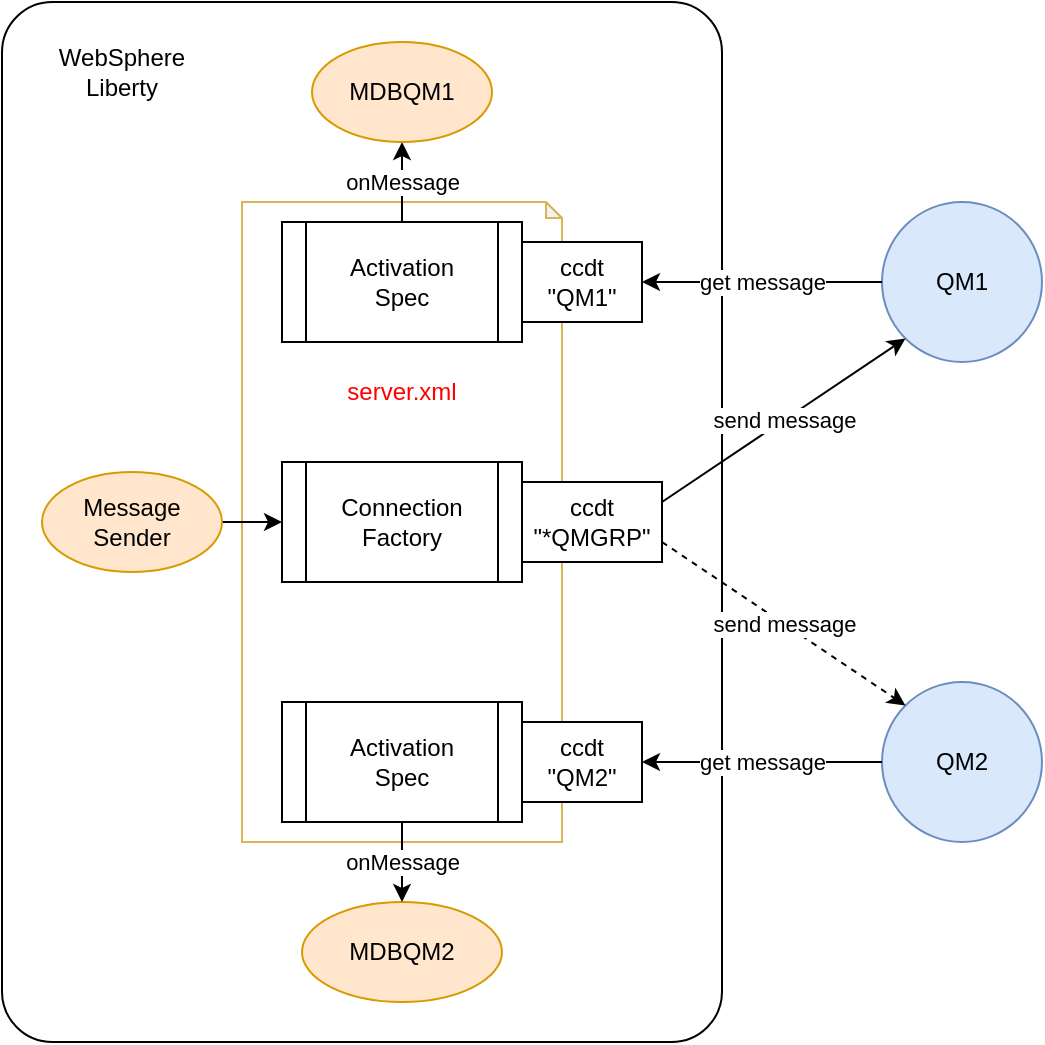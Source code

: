 <mxfile version="19.0.3" type="device"><diagram id="FLQZU6gjwel4R2f5z-8y" name="ws-liberty-mq-demo"><mxGraphModel dx="2013" dy="761" grid="1" gridSize="10" guides="1" tooltips="1" connect="1" arrows="1" fold="1" page="1" pageScale="1" pageWidth="827" pageHeight="1169" math="0" shadow="0"><root><mxCell id="0"/><mxCell id="1" parent="0"/><mxCell id="Lm_E0cI1o02i3nEcQFg2-1" value="" style="rounded=1;whiteSpace=wrap;html=1;arcSize=7;" parent="1" vertex="1"><mxGeometry x="-40" y="20" width="360" height="520" as="geometry"/></mxCell><mxCell id="Lm_E0cI1o02i3nEcQFg2-23" value="" style="shape=note;whiteSpace=wrap;html=1;backgroundOutline=1;darkOpacity=0.05;fillColor=none;size=8;strokeColor=#d6b656;" parent="1" vertex="1"><mxGeometry x="80" y="120" width="160" height="320" as="geometry"/></mxCell><mxCell id="Lm_E0cI1o02i3nEcQFg2-2" value="QM1" style="ellipse;whiteSpace=wrap;html=1;aspect=fixed;fillColor=#dae8fc;strokeColor=#6c8ebf;" parent="1" vertex="1"><mxGeometry x="400" y="120" width="80" height="80" as="geometry"/></mxCell><mxCell id="Lm_E0cI1o02i3nEcQFg2-3" value="QM2" style="ellipse;whiteSpace=wrap;html=1;aspect=fixed;fillColor=#dae8fc;strokeColor=#6c8ebf;" parent="1" vertex="1"><mxGeometry x="400" y="360" width="80" height="80" as="geometry"/></mxCell><mxCell id="Lm_E0cI1o02i3nEcQFg2-7" value="get message" style="edgeStyle=orthogonalEdgeStyle;rounded=0;orthogonalLoop=1;jettySize=auto;html=1;exitX=0;exitY=0.5;exitDx=0;exitDy=0;entryX=1;entryY=0.5;entryDx=0;entryDy=0;" parent="1" source="Lm_E0cI1o02i3nEcQFg2-2" target="Lm_E0cI1o02i3nEcQFg2-19" edge="1"><mxGeometry relative="1" as="geometry"><mxPoint x="430" y="310" as="sourcePoint"/><mxPoint x="260" y="160" as="targetPoint"/></mxGeometry></mxCell><mxCell id="Lm_E0cI1o02i3nEcQFg2-15" value="onMessage" style="edgeStyle=none;rounded=0;orthogonalLoop=1;jettySize=auto;html=1;entryX=0.5;entryY=1;entryDx=0;entryDy=0;" parent="1" source="Lm_E0cI1o02i3nEcQFg2-4" target="Lm_E0cI1o02i3nEcQFg2-6" edge="1"><mxGeometry relative="1" as="geometry"/></mxCell><mxCell id="Lm_E0cI1o02i3nEcQFg2-4" value="Activation&lt;br&gt;Spec" style="shape=process;whiteSpace=wrap;html=1;backgroundOutline=1;" parent="1" vertex="1"><mxGeometry x="100" y="130" width="120" height="60" as="geometry"/></mxCell><mxCell id="Lm_E0cI1o02i3nEcQFg2-5" value="MDBQM2" style="ellipse;whiteSpace=wrap;html=1;fillColor=#ffe6cc;strokeColor=#d79b00;" parent="1" vertex="1"><mxGeometry x="110" y="470" width="100" height="50" as="geometry"/></mxCell><mxCell id="Lm_E0cI1o02i3nEcQFg2-6" value="MDBQM1" style="ellipse;whiteSpace=wrap;html=1;fillColor=#ffe6cc;strokeColor=#d79b00;" parent="1" vertex="1"><mxGeometry x="115" y="40" width="90" height="50" as="geometry"/></mxCell><mxCell id="Lm_E0cI1o02i3nEcQFg2-9" value="onMessage" style="edgeStyle=orthogonalEdgeStyle;rounded=0;orthogonalLoop=1;jettySize=auto;html=1;entryX=0.5;entryY=0;entryDx=0;entryDy=0;" parent="1" source="Lm_E0cI1o02i3nEcQFg2-8" target="Lm_E0cI1o02i3nEcQFg2-5" edge="1"><mxGeometry relative="1" as="geometry"/></mxCell><mxCell id="Lm_E0cI1o02i3nEcQFg2-11" value="get message" style="edgeStyle=orthogonalEdgeStyle;rounded=0;orthogonalLoop=1;jettySize=auto;html=1;exitX=0;exitY=0.5;exitDx=0;exitDy=0;entryX=1;entryY=0.5;entryDx=0;entryDy=0;" parent="1" source="Lm_E0cI1o02i3nEcQFg2-3" target="Lm_E0cI1o02i3nEcQFg2-18" edge="1"><mxGeometry relative="1" as="geometry"><mxPoint x="260" y="400" as="targetPoint"/></mxGeometry></mxCell><mxCell id="Lm_E0cI1o02i3nEcQFg2-8" value="Activation&lt;br&gt;Spec" style="shape=process;whiteSpace=wrap;html=1;backgroundOutline=1;" parent="1" vertex="1"><mxGeometry x="100" y="370" width="120" height="60" as="geometry"/></mxCell><mxCell id="Lm_E0cI1o02i3nEcQFg2-13" value="send message" style="rounded=0;orthogonalLoop=1;jettySize=auto;html=1;entryX=0;entryY=1;entryDx=0;entryDy=0;exitX=1;exitY=0.25;exitDx=0;exitDy=0;" parent="1" source="Lm_E0cI1o02i3nEcQFg2-16" target="Lm_E0cI1o02i3nEcQFg2-2" edge="1"><mxGeometry relative="1" as="geometry"/></mxCell><mxCell id="Lm_E0cI1o02i3nEcQFg2-14" value="send message" style="edgeStyle=none;rounded=0;orthogonalLoop=1;jettySize=auto;html=1;entryX=0;entryY=0;entryDx=0;entryDy=0;dashed=1;exitX=1;exitY=0.75;exitDx=0;exitDy=0;" parent="1" source="Lm_E0cI1o02i3nEcQFg2-16" target="Lm_E0cI1o02i3nEcQFg2-3" edge="1"><mxGeometry relative="1" as="geometry"/></mxCell><mxCell id="Lm_E0cI1o02i3nEcQFg2-12" value="Connection Factory" style="shape=process;whiteSpace=wrap;html=1;backgroundOutline=1;" parent="1" vertex="1"><mxGeometry x="100" y="250" width="120" height="60" as="geometry"/></mxCell><mxCell id="Lm_E0cI1o02i3nEcQFg2-16" value="ccdt &quot;*QMGRP&quot;" style="shape=parallelogram;perimeter=parallelogramPerimeter;whiteSpace=wrap;html=1;fixedSize=1;size=0;" parent="1" vertex="1"><mxGeometry x="220" y="260" width="70" height="40" as="geometry"/></mxCell><mxCell id="Lm_E0cI1o02i3nEcQFg2-17" value="WebSphere Liberty" style="text;html=1;strokeColor=none;fillColor=none;align=center;verticalAlign=middle;whiteSpace=wrap;rounded=0;" parent="1" vertex="1"><mxGeometry x="-10" y="40" width="60" height="30" as="geometry"/></mxCell><mxCell id="Lm_E0cI1o02i3nEcQFg2-18" value="ccdt&lt;br&gt;&quot;QM2&quot;" style="shape=parallelogram;perimeter=parallelogramPerimeter;whiteSpace=wrap;html=1;fixedSize=1;size=0;" parent="1" vertex="1"><mxGeometry x="220" y="380" width="60" height="40" as="geometry"/></mxCell><mxCell id="Lm_E0cI1o02i3nEcQFg2-19" value="ccdt&lt;br&gt;&quot;QM1&quot;" style="shape=parallelogram;perimeter=parallelogramPerimeter;whiteSpace=wrap;html=1;fixedSize=1;size=0;" parent="1" vertex="1"><mxGeometry x="220" y="140" width="60" height="40" as="geometry"/></mxCell><mxCell id="Lm_E0cI1o02i3nEcQFg2-21" style="edgeStyle=none;rounded=0;orthogonalLoop=1;jettySize=auto;html=1;" parent="1" source="Lm_E0cI1o02i3nEcQFg2-20" target="Lm_E0cI1o02i3nEcQFg2-12" edge="1"><mxGeometry relative="1" as="geometry"/></mxCell><mxCell id="Lm_E0cI1o02i3nEcQFg2-20" value="Message Sender" style="ellipse;whiteSpace=wrap;html=1;fillColor=#ffe6cc;strokeColor=#d79b00;" parent="1" vertex="1"><mxGeometry x="-20" y="255" width="90" height="50" as="geometry"/></mxCell><mxCell id="Lm_E0cI1o02i3nEcQFg2-24" value="server.xml" style="text;html=1;strokeColor=none;fillColor=none;align=center;verticalAlign=middle;whiteSpace=wrap;rounded=0;fontColor=#FF0000;" parent="1" vertex="1"><mxGeometry x="130" y="200" width="60" height="30" as="geometry"/></mxCell></root></mxGraphModel></diagram></mxfile>